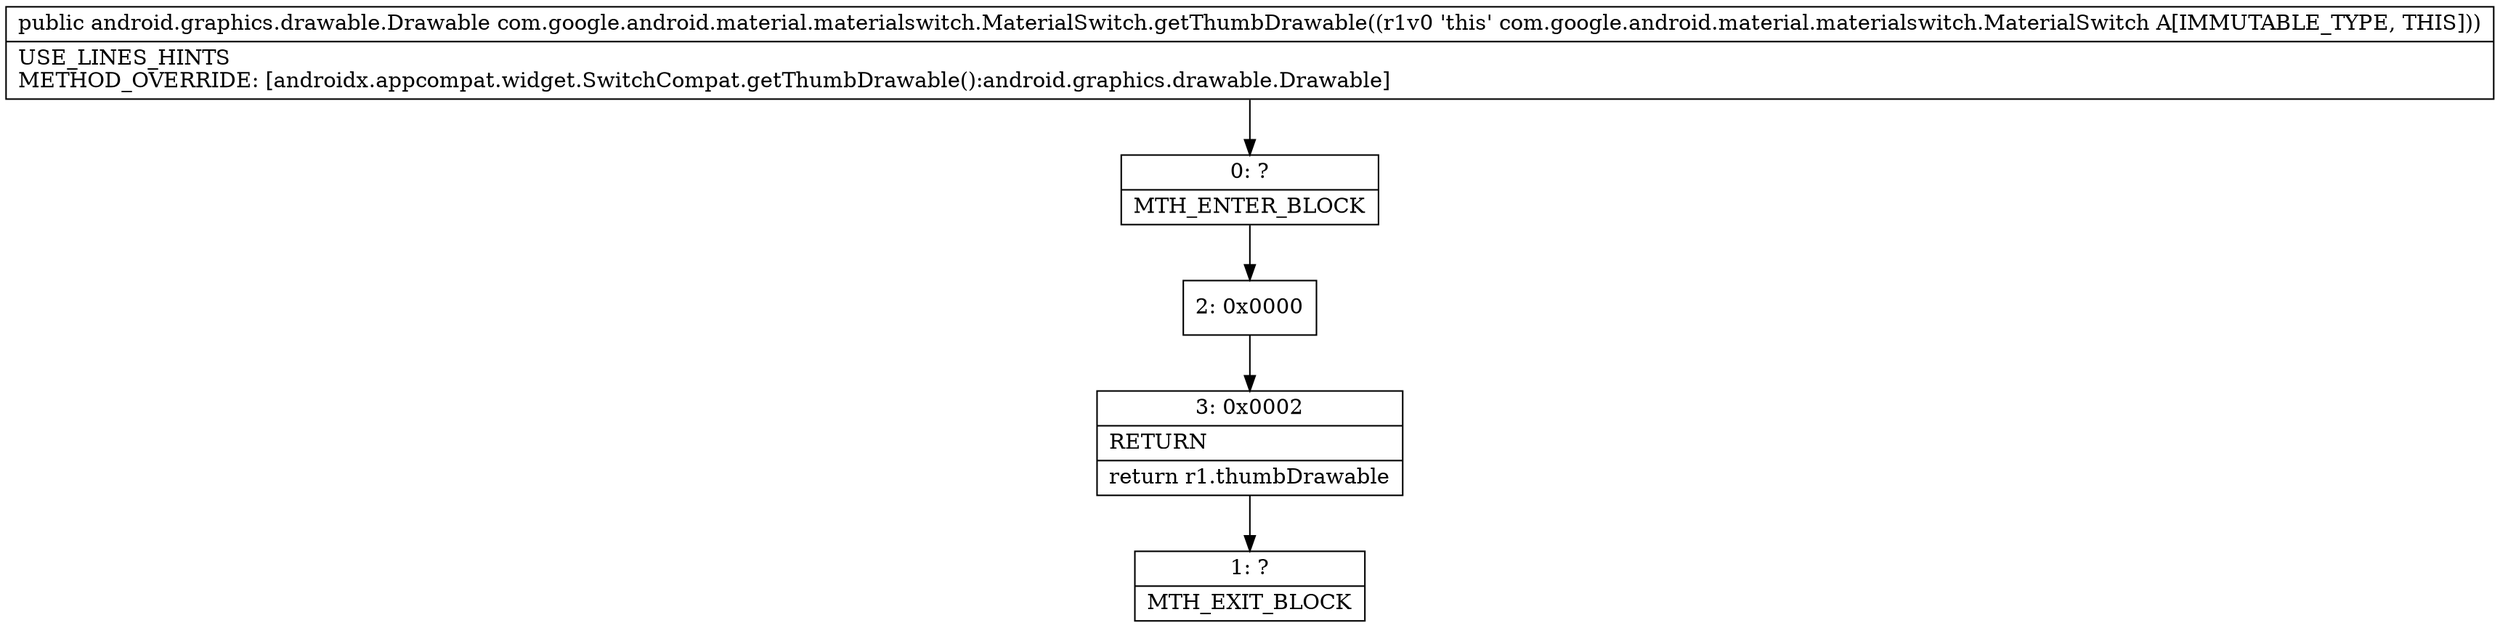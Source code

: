 digraph "CFG forcom.google.android.material.materialswitch.MaterialSwitch.getThumbDrawable()Landroid\/graphics\/drawable\/Drawable;" {
Node_0 [shape=record,label="{0\:\ ?|MTH_ENTER_BLOCK\l}"];
Node_2 [shape=record,label="{2\:\ 0x0000}"];
Node_3 [shape=record,label="{3\:\ 0x0002|RETURN\l|return r1.thumbDrawable\l}"];
Node_1 [shape=record,label="{1\:\ ?|MTH_EXIT_BLOCK\l}"];
MethodNode[shape=record,label="{public android.graphics.drawable.Drawable com.google.android.material.materialswitch.MaterialSwitch.getThumbDrawable((r1v0 'this' com.google.android.material.materialswitch.MaterialSwitch A[IMMUTABLE_TYPE, THIS]))  | USE_LINES_HINTS\lMETHOD_OVERRIDE: [androidx.appcompat.widget.SwitchCompat.getThumbDrawable():android.graphics.drawable.Drawable]\l}"];
MethodNode -> Node_0;Node_0 -> Node_2;
Node_2 -> Node_3;
Node_3 -> Node_1;
}

